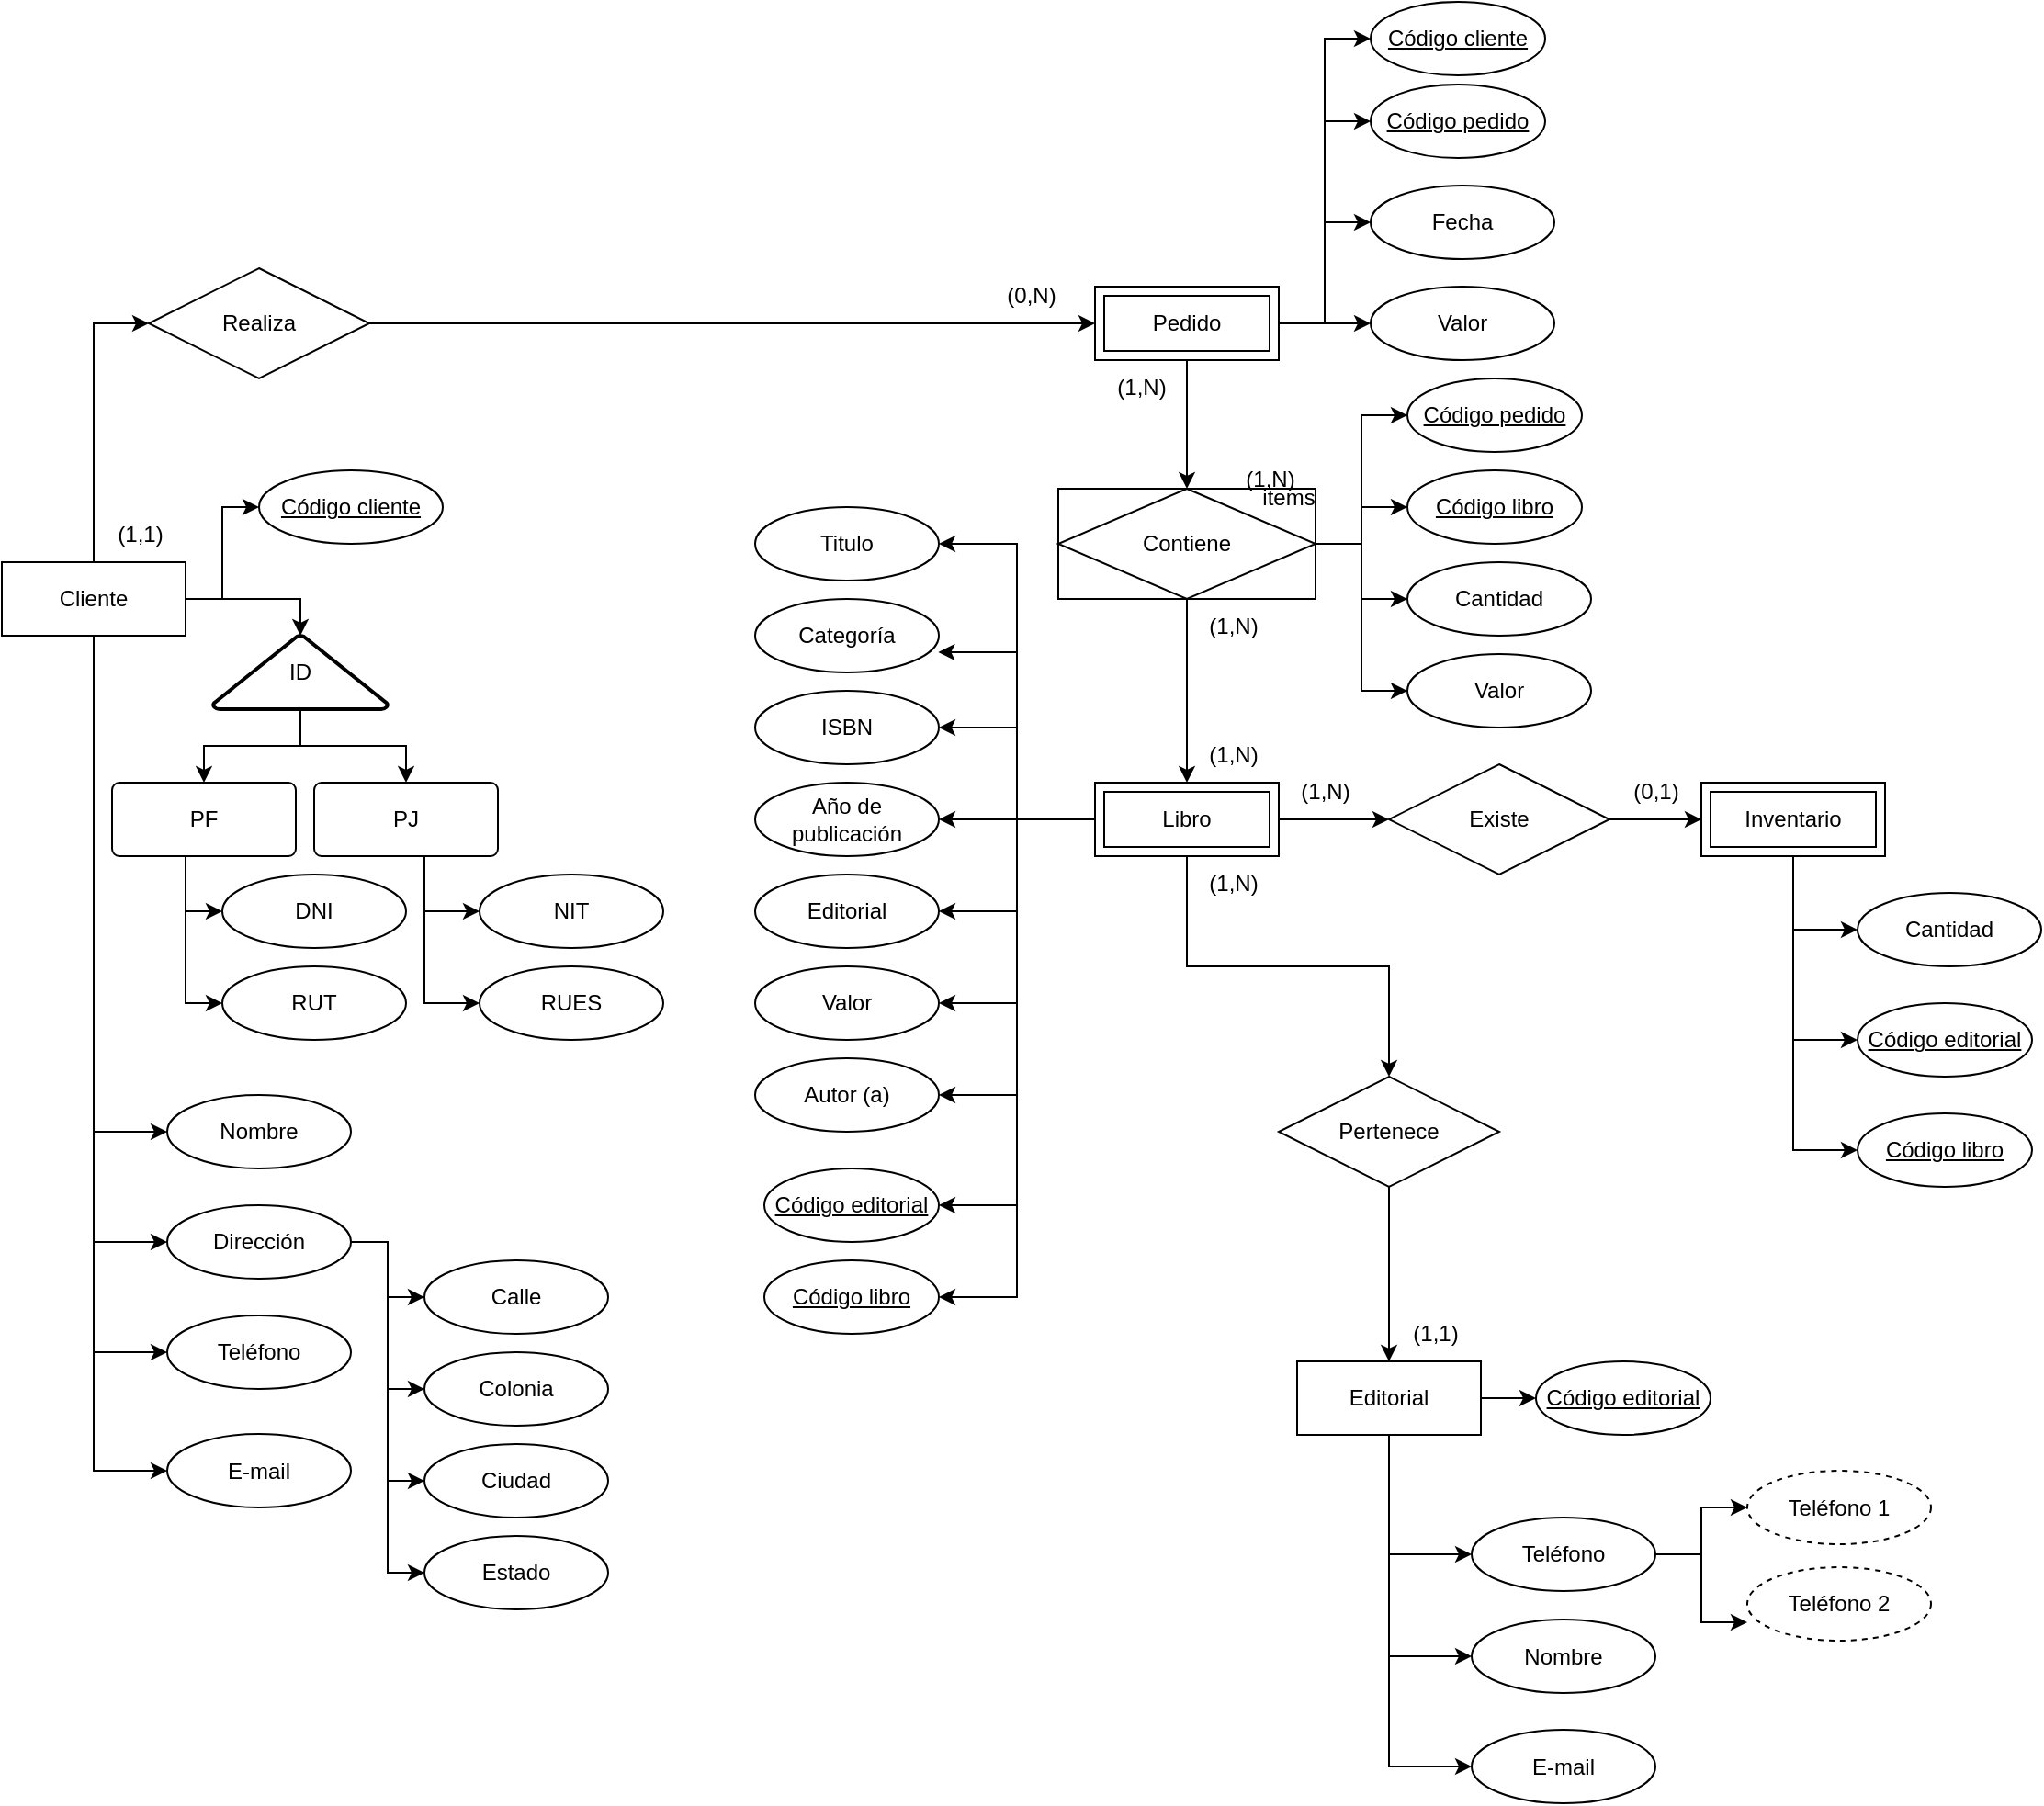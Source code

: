 <mxfile version="27.0.2">
  <diagram name="Página-1" id="7JovJHk9fMrbc4J3PGce">
    <mxGraphModel dx="778" dy="1065" grid="1" gridSize="10" guides="1" tooltips="1" connect="1" arrows="1" fold="1" page="1" pageScale="1" pageWidth="1169" pageHeight="1654" math="0" shadow="0">
      <root>
        <mxCell id="0" />
        <mxCell id="1" parent="0" />
        <mxCell id="-OL1F0kNLfMSId8QyNOU-9" style="edgeStyle=orthogonalEdgeStyle;rounded=0;orthogonalLoop=1;jettySize=auto;html=1;exitX=0.5;exitY=0;exitDx=0;exitDy=0;entryX=0;entryY=0.5;entryDx=0;entryDy=0;" parent="1" source="-OL1F0kNLfMSId8QyNOU-1" target="-OL1F0kNLfMSId8QyNOU-8" edge="1">
          <mxGeometry relative="1" as="geometry" />
        </mxCell>
        <mxCell id="-OL1F0kNLfMSId8QyNOU-41" style="edgeStyle=orthogonalEdgeStyle;rounded=0;orthogonalLoop=1;jettySize=auto;html=1;exitX=0.5;exitY=1;exitDx=0;exitDy=0;entryX=0;entryY=0.5;entryDx=0;entryDy=0;" parent="1" source="-OL1F0kNLfMSId8QyNOU-1" target="-OL1F0kNLfMSId8QyNOU-39" edge="1">
          <mxGeometry relative="1" as="geometry" />
        </mxCell>
        <mxCell id="-OL1F0kNLfMSId8QyNOU-44" style="edgeStyle=orthogonalEdgeStyle;rounded=0;orthogonalLoop=1;jettySize=auto;html=1;exitX=0.5;exitY=1;exitDx=0;exitDy=0;entryX=0;entryY=0.5;entryDx=0;entryDy=0;" parent="1" source="-OL1F0kNLfMSId8QyNOU-1" target="-OL1F0kNLfMSId8QyNOU-40" edge="1">
          <mxGeometry relative="1" as="geometry" />
        </mxCell>
        <mxCell id="-OL1F0kNLfMSId8QyNOU-47" style="edgeStyle=orthogonalEdgeStyle;rounded=0;orthogonalLoop=1;jettySize=auto;html=1;exitX=0.5;exitY=1;exitDx=0;exitDy=0;entryX=0;entryY=0.5;entryDx=0;entryDy=0;" parent="1" source="-OL1F0kNLfMSId8QyNOU-1" target="-OL1F0kNLfMSId8QyNOU-45" edge="1">
          <mxGeometry relative="1" as="geometry" />
        </mxCell>
        <mxCell id="-OL1F0kNLfMSId8QyNOU-110" style="edgeStyle=orthogonalEdgeStyle;rounded=0;orthogonalLoop=1;jettySize=auto;html=1;exitX=1;exitY=0.5;exitDx=0;exitDy=0;entryX=0;entryY=0.5;entryDx=0;entryDy=0;" parent="1" source="-OL1F0kNLfMSId8QyNOU-1" target="-OL1F0kNLfMSId8QyNOU-109" edge="1">
          <mxGeometry relative="1" as="geometry" />
        </mxCell>
        <mxCell id="-OL1F0kNLfMSId8QyNOU-1" value="Cliente" style="whiteSpace=wrap;html=1;align=center;" parent="1" vertex="1">
          <mxGeometry x="20" y="330" width="100" height="40" as="geometry" />
        </mxCell>
        <mxCell id="-OL1F0kNLfMSId8QyNOU-22" style="edgeStyle=orthogonalEdgeStyle;rounded=0;orthogonalLoop=1;jettySize=auto;html=1;exitX=0.5;exitY=1;exitDx=0;exitDy=0;entryX=0.5;entryY=0;entryDx=0;entryDy=0;" parent="1" source="-OL1F0kNLfMSId8QyNOU-2" target="-OL1F0kNLfMSId8QyNOU-35" edge="1">
          <mxGeometry relative="1" as="geometry">
            <mxPoint x="635" y="280" as="targetPoint" />
          </mxGeometry>
        </mxCell>
        <mxCell id="-OL1F0kNLfMSId8QyNOU-78" style="edgeStyle=orthogonalEdgeStyle;rounded=0;orthogonalLoop=1;jettySize=auto;html=1;exitX=1;exitY=0.5;exitDx=0;exitDy=0;entryX=0;entryY=0.5;entryDx=0;entryDy=0;" parent="1" source="-OL1F0kNLfMSId8QyNOU-2" target="-OL1F0kNLfMSId8QyNOU-76" edge="1">
          <mxGeometry relative="1" as="geometry">
            <mxPoint x="725" y="240" as="sourcePoint" />
          </mxGeometry>
        </mxCell>
        <mxCell id="-OL1F0kNLfMSId8QyNOU-116" style="edgeStyle=orthogonalEdgeStyle;rounded=0;orthogonalLoop=1;jettySize=auto;html=1;exitX=1;exitY=0.5;exitDx=0;exitDy=0;entryX=0;entryY=0.5;entryDx=0;entryDy=0;" parent="1" source="-OL1F0kNLfMSId8QyNOU-2" target="-OL1F0kNLfMSId8QyNOU-113" edge="1">
          <mxGeometry relative="1" as="geometry" />
        </mxCell>
        <mxCell id="-OL1F0kNLfMSId8QyNOU-122" style="edgeStyle=orthogonalEdgeStyle;rounded=0;orthogonalLoop=1;jettySize=auto;html=1;exitX=1;exitY=0.5;exitDx=0;exitDy=0;entryX=0;entryY=0.5;entryDx=0;entryDy=0;" parent="1" source="-OL1F0kNLfMSId8QyNOU-2" target="-OL1F0kNLfMSId8QyNOU-75" edge="1">
          <mxGeometry relative="1" as="geometry" />
        </mxCell>
        <mxCell id="-OL1F0kNLfMSId8QyNOU-123" style="edgeStyle=orthogonalEdgeStyle;rounded=0;orthogonalLoop=1;jettySize=auto;html=1;exitX=1;exitY=0.5;exitDx=0;exitDy=0;entryX=0;entryY=0.5;entryDx=0;entryDy=0;" parent="1" source="-OL1F0kNLfMSId8QyNOU-2" target="LdGAOAUsnhiGMw5FZQp6-5" edge="1">
          <mxGeometry relative="1" as="geometry">
            <mxPoint x="760" y="80" as="targetPoint" />
          </mxGeometry>
        </mxCell>
        <mxCell id="-OL1F0kNLfMSId8QyNOU-2" value="Pedido" style="shape=ext;margin=3;double=1;whiteSpace=wrap;html=1;align=center;" parent="1" vertex="1">
          <mxGeometry x="615" y="180" width="100" height="40" as="geometry" />
        </mxCell>
        <mxCell id="-OL1F0kNLfMSId8QyNOU-102" style="edgeStyle=orthogonalEdgeStyle;rounded=0;orthogonalLoop=1;jettySize=auto;html=1;exitX=0.5;exitY=1;exitDx=0;exitDy=0;entryX=0;entryY=0.5;entryDx=0;entryDy=0;" parent="1" source="-OL1F0kNLfMSId8QyNOU-3" target="-OL1F0kNLfMSId8QyNOU-97" edge="1">
          <mxGeometry relative="1" as="geometry" />
        </mxCell>
        <mxCell id="-OL1F0kNLfMSId8QyNOU-103" style="edgeStyle=orthogonalEdgeStyle;rounded=0;orthogonalLoop=1;jettySize=auto;html=1;exitX=0.5;exitY=1;exitDx=0;exitDy=0;entryX=0;entryY=0.5;entryDx=0;entryDy=0;" parent="1" source="-OL1F0kNLfMSId8QyNOU-3" target="-OL1F0kNLfMSId8QyNOU-98" edge="1">
          <mxGeometry relative="1" as="geometry" />
        </mxCell>
        <mxCell id="-OL1F0kNLfMSId8QyNOU-104" style="edgeStyle=orthogonalEdgeStyle;rounded=0;orthogonalLoop=1;jettySize=auto;html=1;exitX=0.5;exitY=1;exitDx=0;exitDy=0;entryX=0;entryY=0.5;entryDx=0;entryDy=0;" parent="1" source="-OL1F0kNLfMSId8QyNOU-3" target="-OL1F0kNLfMSId8QyNOU-99" edge="1">
          <mxGeometry relative="1" as="geometry">
            <mxPoint x="775.667" y="990" as="targetPoint" />
          </mxGeometry>
        </mxCell>
        <mxCell id="-OL1F0kNLfMSId8QyNOU-3" value="Editorial" style="whiteSpace=wrap;html=1;align=center;" parent="1" vertex="1">
          <mxGeometry x="725" y="765" width="100" height="40" as="geometry" />
        </mxCell>
        <mxCell id="-OL1F0kNLfMSId8QyNOU-23" style="edgeStyle=orthogonalEdgeStyle;rounded=0;orthogonalLoop=1;jettySize=auto;html=1;exitX=0.5;exitY=1;exitDx=0;exitDy=0;entryX=0.5;entryY=0;entryDx=0;entryDy=0;" parent="1" source="-OL1F0kNLfMSId8QyNOU-4" target="-OL1F0kNLfMSId8QyNOU-27" edge="1">
          <mxGeometry relative="1" as="geometry">
            <mxPoint x="665" y="570" as="targetPoint" />
          </mxGeometry>
        </mxCell>
        <mxCell id="-OL1F0kNLfMSId8QyNOU-30" style="edgeStyle=orthogonalEdgeStyle;rounded=0;orthogonalLoop=1;jettySize=auto;html=1;exitX=1;exitY=0.5;exitDx=0;exitDy=0;entryX=0;entryY=0.5;entryDx=0;entryDy=0;" parent="1" source="-OL1F0kNLfMSId8QyNOU-4" target="-OL1F0kNLfMSId8QyNOU-29" edge="1">
          <mxGeometry relative="1" as="geometry" />
        </mxCell>
        <mxCell id="-OL1F0kNLfMSId8QyNOU-90" style="edgeStyle=orthogonalEdgeStyle;rounded=0;orthogonalLoop=1;jettySize=auto;html=1;exitX=0;exitY=0.5;exitDx=0;exitDy=0;entryX=1;entryY=0.5;entryDx=0;entryDy=0;" parent="1" source="-OL1F0kNLfMSId8QyNOU-4" target="-OL1F0kNLfMSId8QyNOU-86" edge="1">
          <mxGeometry relative="1" as="geometry" />
        </mxCell>
        <mxCell id="-OL1F0kNLfMSId8QyNOU-92" style="edgeStyle=orthogonalEdgeStyle;rounded=0;orthogonalLoop=1;jettySize=auto;html=1;exitX=0;exitY=0.5;exitDx=0;exitDy=0;entryX=1;entryY=0.5;entryDx=0;entryDy=0;" parent="1" source="-OL1F0kNLfMSId8QyNOU-4" target="-OL1F0kNLfMSId8QyNOU-82" edge="1">
          <mxGeometry relative="1" as="geometry" />
        </mxCell>
        <mxCell id="-OL1F0kNLfMSId8QyNOU-93" style="edgeStyle=orthogonalEdgeStyle;rounded=0;orthogonalLoop=1;jettySize=auto;html=1;exitX=0;exitY=0.5;exitDx=0;exitDy=0;entryX=1;entryY=0.5;entryDx=0;entryDy=0;" parent="1" source="-OL1F0kNLfMSId8QyNOU-4" target="-OL1F0kNLfMSId8QyNOU-85" edge="1">
          <mxGeometry relative="1" as="geometry" />
        </mxCell>
        <mxCell id="-OL1F0kNLfMSId8QyNOU-94" style="edgeStyle=orthogonalEdgeStyle;rounded=0;orthogonalLoop=1;jettySize=auto;html=1;exitX=0;exitY=0.5;exitDx=0;exitDy=0;entryX=1;entryY=0.5;entryDx=0;entryDy=0;" parent="1" source="-OL1F0kNLfMSId8QyNOU-4" target="-OL1F0kNLfMSId8QyNOU-87" edge="1">
          <mxGeometry relative="1" as="geometry" />
        </mxCell>
        <mxCell id="-OL1F0kNLfMSId8QyNOU-95" style="edgeStyle=orthogonalEdgeStyle;rounded=0;orthogonalLoop=1;jettySize=auto;html=1;exitX=0;exitY=0.5;exitDx=0;exitDy=0;entryX=1;entryY=0.5;entryDx=0;entryDy=0;" parent="1" source="-OL1F0kNLfMSId8QyNOU-4" target="-OL1F0kNLfMSId8QyNOU-88" edge="1">
          <mxGeometry relative="1" as="geometry" />
        </mxCell>
        <mxCell id="-OL1F0kNLfMSId8QyNOU-96" style="edgeStyle=orthogonalEdgeStyle;rounded=0;orthogonalLoop=1;jettySize=auto;html=1;exitX=0;exitY=0.5;exitDx=0;exitDy=0;entryX=1;entryY=0.5;entryDx=0;entryDy=0;" parent="1" source="-OL1F0kNLfMSId8QyNOU-4" target="-OL1F0kNLfMSId8QyNOU-89" edge="1">
          <mxGeometry relative="1" as="geometry" />
        </mxCell>
        <mxCell id="-OL1F0kNLfMSId8QyNOU-115" style="edgeStyle=orthogonalEdgeStyle;rounded=0;orthogonalLoop=1;jettySize=auto;html=1;exitX=0;exitY=0.5;exitDx=0;exitDy=0;entryX=1;entryY=0.5;entryDx=0;entryDy=0;" parent="1" source="-OL1F0kNLfMSId8QyNOU-4" target="-OL1F0kNLfMSId8QyNOU-114" edge="1">
          <mxGeometry relative="1" as="geometry" />
        </mxCell>
        <mxCell id="LdGAOAUsnhiGMw5FZQp6-9" style="edgeStyle=orthogonalEdgeStyle;rounded=0;orthogonalLoop=1;jettySize=auto;html=1;exitX=0;exitY=0.5;exitDx=0;exitDy=0;entryX=1;entryY=0.5;entryDx=0;entryDy=0;" edge="1" parent="1" source="-OL1F0kNLfMSId8QyNOU-4" target="LdGAOAUsnhiGMw5FZQp6-8">
          <mxGeometry relative="1" as="geometry" />
        </mxCell>
        <mxCell id="-OL1F0kNLfMSId8QyNOU-4" value="Libro" style="shape=ext;margin=3;double=1;whiteSpace=wrap;html=1;align=center;" parent="1" vertex="1">
          <mxGeometry x="615" y="450" width="100" height="40" as="geometry" />
        </mxCell>
        <mxCell id="-OL1F0kNLfMSId8QyNOU-119" style="edgeStyle=orthogonalEdgeStyle;rounded=0;orthogonalLoop=1;jettySize=auto;html=1;exitX=0.5;exitY=1;exitDx=0;exitDy=0;entryX=0;entryY=0.5;entryDx=0;entryDy=0;" parent="1" source="-OL1F0kNLfMSId8QyNOU-5" target="-OL1F0kNLfMSId8QyNOU-79" edge="1">
          <mxGeometry relative="1" as="geometry" />
        </mxCell>
        <mxCell id="-OL1F0kNLfMSId8QyNOU-120" style="edgeStyle=orthogonalEdgeStyle;rounded=0;orthogonalLoop=1;jettySize=auto;html=1;exitX=0.5;exitY=1;exitDx=0;exitDy=0;entryX=0;entryY=0.5;entryDx=0;entryDy=0;" parent="1" source="-OL1F0kNLfMSId8QyNOU-5" target="-OL1F0kNLfMSId8QyNOU-117" edge="1">
          <mxGeometry relative="1" as="geometry" />
        </mxCell>
        <mxCell id="LdGAOAUsnhiGMw5FZQp6-11" style="edgeStyle=orthogonalEdgeStyle;rounded=0;orthogonalLoop=1;jettySize=auto;html=1;exitX=0.5;exitY=1;exitDx=0;exitDy=0;entryX=0;entryY=0.5;entryDx=0;entryDy=0;" edge="1" parent="1" source="-OL1F0kNLfMSId8QyNOU-5" target="LdGAOAUsnhiGMw5FZQp6-10">
          <mxGeometry relative="1" as="geometry" />
        </mxCell>
        <mxCell id="-OL1F0kNLfMSId8QyNOU-5" value="Inventario" style="shape=ext;margin=3;double=1;whiteSpace=wrap;html=1;align=center;" parent="1" vertex="1">
          <mxGeometry x="945" y="450" width="100" height="40" as="geometry" />
        </mxCell>
        <mxCell id="-OL1F0kNLfMSId8QyNOU-10" style="edgeStyle=orthogonalEdgeStyle;rounded=0;orthogonalLoop=1;jettySize=auto;html=1;exitX=1;exitY=0.5;exitDx=0;exitDy=0;entryX=0;entryY=0.5;entryDx=0;entryDy=0;" parent="1" source="-OL1F0kNLfMSId8QyNOU-8" target="-OL1F0kNLfMSId8QyNOU-2" edge="1">
          <mxGeometry relative="1" as="geometry" />
        </mxCell>
        <mxCell id="-OL1F0kNLfMSId8QyNOU-8" value="Realiza" style="shape=rhombus;perimeter=rhombusPerimeter;whiteSpace=wrap;html=1;align=center;" parent="1" vertex="1">
          <mxGeometry x="100" y="170" width="120" height="60" as="geometry" />
        </mxCell>
        <mxCell id="-OL1F0kNLfMSId8QyNOU-11" value="(1,1)" style="text;html=1;align=center;verticalAlign=middle;resizable=0;points=[];autosize=1;strokeColor=none;fillColor=none;" parent="1" vertex="1">
          <mxGeometry x="70" y="300" width="50" height="30" as="geometry" />
        </mxCell>
        <mxCell id="-OL1F0kNLfMSId8QyNOU-12" value="(0,N)" style="text;html=1;align=center;verticalAlign=middle;resizable=0;points=[];autosize=1;strokeColor=none;fillColor=none;" parent="1" vertex="1">
          <mxGeometry x="555" y="170" width="50" height="30" as="geometry" />
        </mxCell>
        <mxCell id="-OL1F0kNLfMSId8QyNOU-15" style="edgeStyle=orthogonalEdgeStyle;rounded=0;orthogonalLoop=1;jettySize=auto;html=1;exitX=0.5;exitY=1;exitDx=0;exitDy=0;entryX=0.5;entryY=0;entryDx=0;entryDy=0;" parent="1" source="-OL1F0kNLfMSId8QyNOU-35" target="-OL1F0kNLfMSId8QyNOU-4" edge="1">
          <mxGeometry relative="1" as="geometry">
            <mxPoint x="665" y="365" as="sourcePoint" />
          </mxGeometry>
        </mxCell>
        <mxCell id="-OL1F0kNLfMSId8QyNOU-17" value="(1,N)" style="text;html=1;align=center;verticalAlign=middle;resizable=0;points=[];autosize=1;strokeColor=none;fillColor=none;" parent="1" vertex="1">
          <mxGeometry x="615" y="220" width="50" height="30" as="geometry" />
        </mxCell>
        <mxCell id="-OL1F0kNLfMSId8QyNOU-18" value="(1,N)" style="text;html=1;align=center;verticalAlign=middle;resizable=0;points=[];autosize=1;strokeColor=none;fillColor=none;" parent="1" vertex="1">
          <mxGeometry x="665" y="420" width="50" height="30" as="geometry" />
        </mxCell>
        <mxCell id="-OL1F0kNLfMSId8QyNOU-24" style="edgeStyle=orthogonalEdgeStyle;rounded=0;orthogonalLoop=1;jettySize=auto;html=1;exitX=0.5;exitY=1;exitDx=0;exitDy=0;entryX=0.5;entryY=0;entryDx=0;entryDy=0;" parent="1" source="-OL1F0kNLfMSId8QyNOU-27" target="-OL1F0kNLfMSId8QyNOU-3" edge="1">
          <mxGeometry relative="1" as="geometry">
            <mxPoint x="775" y="675" as="sourcePoint" />
          </mxGeometry>
        </mxCell>
        <mxCell id="-OL1F0kNLfMSId8QyNOU-25" value="(1,N)" style="text;html=1;align=center;verticalAlign=middle;resizable=0;points=[];autosize=1;strokeColor=none;fillColor=none;" parent="1" vertex="1">
          <mxGeometry x="665" y="490" width="50" height="30" as="geometry" />
        </mxCell>
        <mxCell id="-OL1F0kNLfMSId8QyNOU-26" value="(1,1)" style="text;html=1;align=center;verticalAlign=middle;resizable=0;points=[];autosize=1;strokeColor=none;fillColor=none;" parent="1" vertex="1">
          <mxGeometry x="775" y="735" width="50" height="30" as="geometry" />
        </mxCell>
        <mxCell id="-OL1F0kNLfMSId8QyNOU-27" value="Pertenece" style="shape=rhombus;perimeter=rhombusPerimeter;whiteSpace=wrap;html=1;align=center;" parent="1" vertex="1">
          <mxGeometry x="715" y="610" width="120" height="60" as="geometry" />
        </mxCell>
        <mxCell id="-OL1F0kNLfMSId8QyNOU-31" style="edgeStyle=orthogonalEdgeStyle;rounded=0;orthogonalLoop=1;jettySize=auto;html=1;exitX=1;exitY=0.5;exitDx=0;exitDy=0;entryX=0;entryY=0.5;entryDx=0;entryDy=0;" parent="1" source="-OL1F0kNLfMSId8QyNOU-29" target="-OL1F0kNLfMSId8QyNOU-5" edge="1">
          <mxGeometry relative="1" as="geometry" />
        </mxCell>
        <mxCell id="-OL1F0kNLfMSId8QyNOU-29" value="Existe" style="shape=rhombus;perimeter=rhombusPerimeter;whiteSpace=wrap;html=1;align=center;" parent="1" vertex="1">
          <mxGeometry x="775" y="440" width="120" height="60" as="geometry" />
        </mxCell>
        <mxCell id="-OL1F0kNLfMSId8QyNOU-32" value="(1,N)" style="text;html=1;align=center;verticalAlign=middle;resizable=0;points=[];autosize=1;strokeColor=none;fillColor=none;" parent="1" vertex="1">
          <mxGeometry x="715" y="440" width="50" height="30" as="geometry" />
        </mxCell>
        <mxCell id="-OL1F0kNLfMSId8QyNOU-33" value="(0,1)" style="text;html=1;align=center;verticalAlign=middle;resizable=0;points=[];autosize=1;strokeColor=none;fillColor=none;" parent="1" vertex="1">
          <mxGeometry x="895" y="440" width="50" height="30" as="geometry" />
        </mxCell>
        <mxCell id="LdGAOAUsnhiGMw5FZQp6-3" style="edgeStyle=orthogonalEdgeStyle;rounded=0;orthogonalLoop=1;jettySize=auto;html=1;exitX=1;exitY=0.5;exitDx=0;exitDy=0;entryX=0;entryY=0.5;entryDx=0;entryDy=0;" edge="1" parent="1" source="-OL1F0kNLfMSId8QyNOU-35" target="LdGAOAUsnhiGMw5FZQp6-1">
          <mxGeometry relative="1" as="geometry" />
        </mxCell>
        <mxCell id="LdGAOAUsnhiGMw5FZQp6-4" style="edgeStyle=orthogonalEdgeStyle;rounded=0;orthogonalLoop=1;jettySize=auto;html=1;exitX=1;exitY=0.5;exitDx=0;exitDy=0;entryX=0;entryY=0.5;entryDx=0;entryDy=0;" edge="1" parent="1" source="-OL1F0kNLfMSId8QyNOU-35" target="LdGAOAUsnhiGMw5FZQp6-2">
          <mxGeometry relative="1" as="geometry" />
        </mxCell>
        <mxCell id="LdGAOAUsnhiGMw5FZQp6-7" style="edgeStyle=orthogonalEdgeStyle;rounded=0;orthogonalLoop=1;jettySize=auto;html=1;exitX=1;exitY=0.5;exitDx=0;exitDy=0;entryX=0;entryY=0.5;entryDx=0;entryDy=0;" edge="1" parent="1" source="-OL1F0kNLfMSId8QyNOU-35" target="LdGAOAUsnhiGMw5FZQp6-6">
          <mxGeometry relative="1" as="geometry" />
        </mxCell>
        <mxCell id="LdGAOAUsnhiGMw5FZQp6-13" style="edgeStyle=orthogonalEdgeStyle;rounded=0;orthogonalLoop=1;jettySize=auto;html=1;exitX=1;exitY=0.5;exitDx=0;exitDy=0;entryX=0;entryY=0.5;entryDx=0;entryDy=0;" edge="1" parent="1" source="-OL1F0kNLfMSId8QyNOU-35" target="LdGAOAUsnhiGMw5FZQp6-12">
          <mxGeometry relative="1" as="geometry" />
        </mxCell>
        <mxCell id="-OL1F0kNLfMSId8QyNOU-35" value="Contiene" style="shape=associativeEntity;whiteSpace=wrap;html=1;align=center;" parent="1" vertex="1">
          <mxGeometry x="595" y="290" width="140" height="60" as="geometry" />
        </mxCell>
        <mxCell id="-OL1F0kNLfMSId8QyNOU-36" value="items" style="text;html=1;align=center;verticalAlign=middle;resizable=0;points=[];autosize=1;strokeColor=none;fillColor=none;" parent="1" vertex="1">
          <mxGeometry x="695" y="280" width="50" height="30" as="geometry" />
        </mxCell>
        <mxCell id="-OL1F0kNLfMSId8QyNOU-37" value="(1,N)" style="text;html=1;align=center;verticalAlign=middle;resizable=0;points=[];autosize=1;strokeColor=none;fillColor=none;" parent="1" vertex="1">
          <mxGeometry x="685" y="270" width="50" height="30" as="geometry" />
        </mxCell>
        <mxCell id="-OL1F0kNLfMSId8QyNOU-38" value="(1,N)" style="text;html=1;align=center;verticalAlign=middle;resizable=0;points=[];autosize=1;strokeColor=none;fillColor=none;" parent="1" vertex="1">
          <mxGeometry x="665" y="350" width="50" height="30" as="geometry" />
        </mxCell>
        <mxCell id="-OL1F0kNLfMSId8QyNOU-39" value="Nombre" style="ellipse;whiteSpace=wrap;html=1;align=center;" parent="1" vertex="1">
          <mxGeometry x="110" y="620" width="100" height="40" as="geometry" />
        </mxCell>
        <mxCell id="-OL1F0kNLfMSId8QyNOU-53" style="edgeStyle=orthogonalEdgeStyle;rounded=0;orthogonalLoop=1;jettySize=auto;html=1;exitX=1;exitY=0.5;exitDx=0;exitDy=0;entryX=0;entryY=0.5;entryDx=0;entryDy=0;" parent="1" target="-OL1F0kNLfMSId8QyNOU-49" edge="1">
          <mxGeometry relative="1" as="geometry">
            <mxPoint x="230" y="700" as="sourcePoint" />
            <Array as="points">
              <mxPoint x="230" y="730" />
            </Array>
          </mxGeometry>
        </mxCell>
        <mxCell id="-OL1F0kNLfMSId8QyNOU-54" style="edgeStyle=orthogonalEdgeStyle;rounded=0;orthogonalLoop=1;jettySize=auto;html=1;exitX=1;exitY=0.5;exitDx=0;exitDy=0;entryX=0;entryY=0.5;entryDx=0;entryDy=0;" parent="1" target="-OL1F0kNLfMSId8QyNOU-50" edge="1">
          <mxGeometry relative="1" as="geometry">
            <mxPoint x="230" y="700" as="sourcePoint" />
            <Array as="points">
              <mxPoint x="230" y="780" />
            </Array>
          </mxGeometry>
        </mxCell>
        <mxCell id="-OL1F0kNLfMSId8QyNOU-55" style="edgeStyle=orthogonalEdgeStyle;rounded=0;orthogonalLoop=1;jettySize=auto;html=1;exitX=1;exitY=0.5;exitDx=0;exitDy=0;entryX=0;entryY=0.5;entryDx=0;entryDy=0;" parent="1" source="-OL1F0kNLfMSId8QyNOU-40" target="-OL1F0kNLfMSId8QyNOU-51" edge="1">
          <mxGeometry relative="1" as="geometry" />
        </mxCell>
        <mxCell id="-OL1F0kNLfMSId8QyNOU-57" style="edgeStyle=orthogonalEdgeStyle;rounded=0;orthogonalLoop=1;jettySize=auto;html=1;exitX=1;exitY=0.5;exitDx=0;exitDy=0;entryX=0;entryY=0.5;entryDx=0;entryDy=0;" parent="1" source="-OL1F0kNLfMSId8QyNOU-40" target="-OL1F0kNLfMSId8QyNOU-52" edge="1">
          <mxGeometry relative="1" as="geometry" />
        </mxCell>
        <mxCell id="-OL1F0kNLfMSId8QyNOU-40" value="Dirección" style="ellipse;whiteSpace=wrap;html=1;align=center;" parent="1" vertex="1">
          <mxGeometry x="110" y="680" width="100" height="40" as="geometry" />
        </mxCell>
        <mxCell id="-OL1F0kNLfMSId8QyNOU-45" value="Teléfono&lt;span style=&quot;color: rgba(0, 0, 0, 0); font-family: monospace; font-size: 0px; text-align: start; text-wrap-mode: nowrap;&quot;&gt;%3CmxGraphModel%3E%3Croot%3E%3CmxCell%20id%3D%220%22%2F%3E%3CmxCell%20id%3D%221%22%20parent%3D%220%22%2F%3E%3CmxCell%20id%3D%222%22%20value%3D%22Direcci%C3%B3n%22%20style%3D%22ellipse%3BwhiteSpace%3Dwrap%3Bhtml%3D1%3Balign%3Dcenter%3B%22%20vertex%3D%221%22%20parent%3D%221%22%3E%3CmxGeometry%20x%3D%22130%22%20y%3D%22460%22%20width%3D%22100%22%20height%3D%2240%22%20as%3D%22geometry%22%2F%3E%3C%2FmxCell%3E%3C%2Froot%3E%3C%2FmxGraphModel%3E&lt;/span&gt;" style="ellipse;whiteSpace=wrap;html=1;align=center;" parent="1" vertex="1">
          <mxGeometry x="110" y="740" width="100" height="40" as="geometry" />
        </mxCell>
        <mxCell id="-OL1F0kNLfMSId8QyNOU-46" value="E-mail" style="ellipse;whiteSpace=wrap;html=1;align=center;" parent="1" vertex="1">
          <mxGeometry x="110" y="804.5" width="100" height="40" as="geometry" />
        </mxCell>
        <mxCell id="-OL1F0kNLfMSId8QyNOU-48" style="edgeStyle=orthogonalEdgeStyle;rounded=0;orthogonalLoop=1;jettySize=auto;html=1;exitX=0.5;exitY=1;exitDx=0;exitDy=0;entryX=0;entryY=0.5;entryDx=0;entryDy=0;" parent="1" source="-OL1F0kNLfMSId8QyNOU-1" target="-OL1F0kNLfMSId8QyNOU-46" edge="1">
          <mxGeometry relative="1" as="geometry" />
        </mxCell>
        <mxCell id="-OL1F0kNLfMSId8QyNOU-49" value="Calle" style="ellipse;whiteSpace=wrap;html=1;align=center;" parent="1" vertex="1">
          <mxGeometry x="250" y="710" width="100" height="40" as="geometry" />
        </mxCell>
        <mxCell id="-OL1F0kNLfMSId8QyNOU-50" value="Colonia" style="ellipse;whiteSpace=wrap;html=1;align=center;" parent="1" vertex="1">
          <mxGeometry x="250" y="760" width="100" height="40" as="geometry" />
        </mxCell>
        <mxCell id="-OL1F0kNLfMSId8QyNOU-51" value="Ciudad" style="ellipse;whiteSpace=wrap;html=1;align=center;" parent="1" vertex="1">
          <mxGeometry x="250" y="810" width="100" height="40" as="geometry" />
        </mxCell>
        <mxCell id="-OL1F0kNLfMSId8QyNOU-52" value="Estado" style="ellipse;whiteSpace=wrap;html=1;align=center;" parent="1" vertex="1">
          <mxGeometry x="250" y="860" width="100" height="40" as="geometry" />
        </mxCell>
        <mxCell id="-OL1F0kNLfMSId8QyNOU-62" style="edgeStyle=orthogonalEdgeStyle;rounded=0;orthogonalLoop=1;jettySize=auto;html=1;exitX=0.5;exitY=1;exitDx=0;exitDy=0;exitPerimeter=0;entryX=0.5;entryY=0;entryDx=0;entryDy=0;" parent="1" source="-OL1F0kNLfMSId8QyNOU-58" target="-OL1F0kNLfMSId8QyNOU-61" edge="1">
          <mxGeometry relative="1" as="geometry" />
        </mxCell>
        <mxCell id="-OL1F0kNLfMSId8QyNOU-63" style="edgeStyle=orthogonalEdgeStyle;rounded=0;orthogonalLoop=1;jettySize=auto;html=1;exitX=0.5;exitY=1;exitDx=0;exitDy=0;exitPerimeter=0;entryX=0.5;entryY=0;entryDx=0;entryDy=0;" parent="1" source="-OL1F0kNLfMSId8QyNOU-58" target="-OL1F0kNLfMSId8QyNOU-60" edge="1">
          <mxGeometry relative="1" as="geometry" />
        </mxCell>
        <mxCell id="-OL1F0kNLfMSId8QyNOU-58" value="ID" style="strokeWidth=2;html=1;shape=mxgraph.flowchart.extract_or_measurement;whiteSpace=wrap;" parent="1" vertex="1">
          <mxGeometry x="135" y="370" width="95" height="40" as="geometry" />
        </mxCell>
        <mxCell id="-OL1F0kNLfMSId8QyNOU-59" style="edgeStyle=orthogonalEdgeStyle;rounded=0;orthogonalLoop=1;jettySize=auto;html=1;exitX=1;exitY=0.5;exitDx=0;exitDy=0;entryX=0.5;entryY=0;entryDx=0;entryDy=0;entryPerimeter=0;" parent="1" source="-OL1F0kNLfMSId8QyNOU-1" target="-OL1F0kNLfMSId8QyNOU-58" edge="1">
          <mxGeometry relative="1" as="geometry" />
        </mxCell>
        <mxCell id="-OL1F0kNLfMSId8QyNOU-71" style="edgeStyle=orthogonalEdgeStyle;rounded=0;orthogonalLoop=1;jettySize=auto;html=1;exitX=0.5;exitY=1;exitDx=0;exitDy=0;entryX=0;entryY=0.5;entryDx=0;entryDy=0;" parent="1" source="-OL1F0kNLfMSId8QyNOU-60" target="-OL1F0kNLfMSId8QyNOU-68" edge="1">
          <mxGeometry relative="1" as="geometry">
            <Array as="points">
              <mxPoint x="250" y="490" />
              <mxPoint x="250" y="520" />
            </Array>
          </mxGeometry>
        </mxCell>
        <mxCell id="-OL1F0kNLfMSId8QyNOU-72" style="edgeStyle=orthogonalEdgeStyle;rounded=0;orthogonalLoop=1;jettySize=auto;html=1;exitX=0.5;exitY=1;exitDx=0;exitDy=0;entryX=0;entryY=0.5;entryDx=0;entryDy=0;" parent="1" source="-OL1F0kNLfMSId8QyNOU-60" target="-OL1F0kNLfMSId8QyNOU-67" edge="1">
          <mxGeometry relative="1" as="geometry">
            <Array as="points">
              <mxPoint x="250" y="490" />
              <mxPoint x="250" y="570" />
            </Array>
          </mxGeometry>
        </mxCell>
        <mxCell id="-OL1F0kNLfMSId8QyNOU-60" value="PJ" style="rounded=1;arcSize=10;whiteSpace=wrap;html=1;align=center;" parent="1" vertex="1">
          <mxGeometry x="190" y="450" width="100" height="40" as="geometry" />
        </mxCell>
        <mxCell id="-OL1F0kNLfMSId8QyNOU-69" style="edgeStyle=orthogonalEdgeStyle;rounded=0;orthogonalLoop=1;jettySize=auto;html=1;exitX=0.5;exitY=1;exitDx=0;exitDy=0;entryX=0;entryY=0.5;entryDx=0;entryDy=0;" parent="1" source="-OL1F0kNLfMSId8QyNOU-61" target="-OL1F0kNLfMSId8QyNOU-66" edge="1">
          <mxGeometry relative="1" as="geometry">
            <Array as="points">
              <mxPoint x="120" y="490" />
              <mxPoint x="120" y="520" />
            </Array>
          </mxGeometry>
        </mxCell>
        <mxCell id="-OL1F0kNLfMSId8QyNOU-70" style="edgeStyle=orthogonalEdgeStyle;rounded=0;orthogonalLoop=1;jettySize=auto;html=1;exitX=0.5;exitY=1;exitDx=0;exitDy=0;entryX=0;entryY=0.5;entryDx=0;entryDy=0;" parent="1" source="-OL1F0kNLfMSId8QyNOU-61" target="-OL1F0kNLfMSId8QyNOU-65" edge="1">
          <mxGeometry relative="1" as="geometry">
            <Array as="points">
              <mxPoint x="120" y="490" />
              <mxPoint x="120" y="570" />
            </Array>
          </mxGeometry>
        </mxCell>
        <mxCell id="-OL1F0kNLfMSId8QyNOU-61" value="PF" style="rounded=1;arcSize=10;whiteSpace=wrap;html=1;align=center;" parent="1" vertex="1">
          <mxGeometry x="80" y="450" width="100" height="40" as="geometry" />
        </mxCell>
        <mxCell id="-OL1F0kNLfMSId8QyNOU-65" value="RUT" style="ellipse;whiteSpace=wrap;html=1;align=center;" parent="1" vertex="1">
          <mxGeometry x="140" y="550" width="100" height="40" as="geometry" />
        </mxCell>
        <mxCell id="-OL1F0kNLfMSId8QyNOU-66" value="DNI" style="ellipse;whiteSpace=wrap;html=1;align=center;" parent="1" vertex="1">
          <mxGeometry x="140" y="500" width="100" height="40" as="geometry" />
        </mxCell>
        <mxCell id="-OL1F0kNLfMSId8QyNOU-67" value="RUES" style="ellipse;whiteSpace=wrap;html=1;align=center;" parent="1" vertex="1">
          <mxGeometry x="280" y="550" width="100" height="40" as="geometry" />
        </mxCell>
        <mxCell id="-OL1F0kNLfMSId8QyNOU-68" value="NIT" style="ellipse;whiteSpace=wrap;html=1;align=center;" parent="1" vertex="1">
          <mxGeometry x="280" y="500" width="100" height="40" as="geometry" />
        </mxCell>
        <mxCell id="-OL1F0kNLfMSId8QyNOU-75" value="Fecha" style="ellipse;whiteSpace=wrap;html=1;align=center;" parent="1" vertex="1">
          <mxGeometry x="765" y="125" width="100" height="40" as="geometry" />
        </mxCell>
        <mxCell id="-OL1F0kNLfMSId8QyNOU-76" value="Valor" style="ellipse;whiteSpace=wrap;html=1;align=center;" parent="1" vertex="1">
          <mxGeometry x="765" y="180" width="100" height="40" as="geometry" />
        </mxCell>
        <mxCell id="-OL1F0kNLfMSId8QyNOU-79" value="Cantidad" style="ellipse;whiteSpace=wrap;html=1;align=center;" parent="1" vertex="1">
          <mxGeometry x="1030" y="510" width="100" height="40" as="geometry" />
        </mxCell>
        <mxCell id="-OL1F0kNLfMSId8QyNOU-82" value="ISBN" style="ellipse;whiteSpace=wrap;html=1;align=center;" parent="1" vertex="1">
          <mxGeometry x="430" y="400" width="100" height="40" as="geometry" />
        </mxCell>
        <mxCell id="-OL1F0kNLfMSId8QyNOU-84" value="Categoría" style="ellipse;whiteSpace=wrap;html=1;align=center;" parent="1" vertex="1">
          <mxGeometry x="430" y="350" width="100" height="40" as="geometry" />
        </mxCell>
        <mxCell id="-OL1F0kNLfMSId8QyNOU-85" value="Año de publicación" style="ellipse;whiteSpace=wrap;html=1;align=center;" parent="1" vertex="1">
          <mxGeometry x="430" y="450" width="100" height="40" as="geometry" />
        </mxCell>
        <mxCell id="-OL1F0kNLfMSId8QyNOU-86" value="Titulo" style="ellipse;whiteSpace=wrap;html=1;align=center;" parent="1" vertex="1">
          <mxGeometry x="430" y="300" width="100" height="40" as="geometry" />
        </mxCell>
        <mxCell id="-OL1F0kNLfMSId8QyNOU-87" value="Editorial" style="ellipse;whiteSpace=wrap;html=1;align=center;" parent="1" vertex="1">
          <mxGeometry x="430" y="500" width="100" height="40" as="geometry" />
        </mxCell>
        <mxCell id="-OL1F0kNLfMSId8QyNOU-88" value="Valor" style="ellipse;whiteSpace=wrap;html=1;align=center;" parent="1" vertex="1">
          <mxGeometry x="430" y="550" width="100" height="40" as="geometry" />
        </mxCell>
        <mxCell id="-OL1F0kNLfMSId8QyNOU-89" value="Autor (a)" style="ellipse;whiteSpace=wrap;html=1;align=center;" parent="1" vertex="1">
          <mxGeometry x="430" y="600" width="100" height="40" as="geometry" />
        </mxCell>
        <mxCell id="-OL1F0kNLfMSId8QyNOU-91" style="edgeStyle=orthogonalEdgeStyle;rounded=0;orthogonalLoop=1;jettySize=auto;html=1;exitX=0;exitY=0.5;exitDx=0;exitDy=0;entryX=0.997;entryY=0.725;entryDx=0;entryDy=0;entryPerimeter=0;" parent="1" source="-OL1F0kNLfMSId8QyNOU-4" target="-OL1F0kNLfMSId8QyNOU-84" edge="1">
          <mxGeometry relative="1" as="geometry" />
        </mxCell>
        <mxCell id="-OL1F0kNLfMSId8QyNOU-105" style="edgeStyle=orthogonalEdgeStyle;rounded=0;orthogonalLoop=1;jettySize=auto;html=1;exitX=1;exitY=0.5;exitDx=0;exitDy=0;entryX=0;entryY=0.5;entryDx=0;entryDy=0;" parent="1" source="-OL1F0kNLfMSId8QyNOU-97" target="-OL1F0kNLfMSId8QyNOU-100" edge="1">
          <mxGeometry relative="1" as="geometry" />
        </mxCell>
        <mxCell id="-OL1F0kNLfMSId8QyNOU-97" value="Teléfono" style="ellipse;whiteSpace=wrap;html=1;align=center;" parent="1" vertex="1">
          <mxGeometry x="820" y="850" width="100" height="40" as="geometry" />
        </mxCell>
        <mxCell id="-OL1F0kNLfMSId8QyNOU-98" value="Nombre" style="ellipse;whiteSpace=wrap;html=1;align=center;" parent="1" vertex="1">
          <mxGeometry x="820" y="905.5" width="100" height="40" as="geometry" />
        </mxCell>
        <mxCell id="-OL1F0kNLfMSId8QyNOU-99" value="E-mail" style="ellipse;whiteSpace=wrap;html=1;align=center;" parent="1" vertex="1">
          <mxGeometry x="820" y="965.5" width="100" height="40" as="geometry" />
        </mxCell>
        <mxCell id="-OL1F0kNLfMSId8QyNOU-100" value="Teléfono 1" style="ellipse;whiteSpace=wrap;html=1;align=center;dashed=1;" parent="1" vertex="1">
          <mxGeometry x="970" y="824.5" width="100" height="40" as="geometry" />
        </mxCell>
        <mxCell id="-OL1F0kNLfMSId8QyNOU-101" value="Teléfono 2" style="ellipse;whiteSpace=wrap;html=1;align=center;dashed=1;" parent="1" vertex="1">
          <mxGeometry x="970" y="877" width="100" height="40" as="geometry" />
        </mxCell>
        <mxCell id="-OL1F0kNLfMSId8QyNOU-108" style="edgeStyle=orthogonalEdgeStyle;rounded=0;orthogonalLoop=1;jettySize=auto;html=1;exitX=1;exitY=0.5;exitDx=0;exitDy=0;entryX=0;entryY=0.75;entryDx=0;entryDy=0;entryPerimeter=0;" parent="1" source="-OL1F0kNLfMSId8QyNOU-97" target="-OL1F0kNLfMSId8QyNOU-101" edge="1">
          <mxGeometry relative="1" as="geometry" />
        </mxCell>
        <mxCell id="-OL1F0kNLfMSId8QyNOU-109" value="Código cliente" style="ellipse;whiteSpace=wrap;html=1;align=center;fontStyle=4;" parent="1" vertex="1">
          <mxGeometry x="160" y="280" width="100" height="40" as="geometry" />
        </mxCell>
        <mxCell id="-OL1F0kNLfMSId8QyNOU-111" value="Código editorial" style="ellipse;whiteSpace=wrap;html=1;align=center;fontStyle=4;" parent="1" vertex="1">
          <mxGeometry x="855" y="765" width="95" height="40" as="geometry" />
        </mxCell>
        <mxCell id="-OL1F0kNLfMSId8QyNOU-112" style="edgeStyle=orthogonalEdgeStyle;rounded=0;orthogonalLoop=1;jettySize=auto;html=1;exitX=1;exitY=0.5;exitDx=0;exitDy=0;entryX=0;entryY=0.5;entryDx=0;entryDy=0;" parent="1" source="-OL1F0kNLfMSId8QyNOU-3" target="-OL1F0kNLfMSId8QyNOU-111" edge="1">
          <mxGeometry relative="1" as="geometry" />
        </mxCell>
        <mxCell id="-OL1F0kNLfMSId8QyNOU-113" value="Código cliente" style="ellipse;whiteSpace=wrap;html=1;align=center;fontStyle=4;" parent="1" vertex="1">
          <mxGeometry x="765" y="25" width="95" height="40" as="geometry" />
        </mxCell>
        <mxCell id="-OL1F0kNLfMSId8QyNOU-114" value="Código editorial" style="ellipse;whiteSpace=wrap;html=1;align=center;fontStyle=4;" parent="1" vertex="1">
          <mxGeometry x="435" y="660" width="95" height="40" as="geometry" />
        </mxCell>
        <mxCell id="-OL1F0kNLfMSId8QyNOU-117" value="Código editorial" style="ellipse;whiteSpace=wrap;html=1;align=center;fontStyle=4;" parent="1" vertex="1">
          <mxGeometry x="1030" y="570" width="95" height="40" as="geometry" />
        </mxCell>
        <mxCell id="LdGAOAUsnhiGMw5FZQp6-1" value="Cantidad" style="ellipse;whiteSpace=wrap;html=1;align=center;" vertex="1" parent="1">
          <mxGeometry x="785" y="330" width="100" height="40" as="geometry" />
        </mxCell>
        <mxCell id="LdGAOAUsnhiGMw5FZQp6-2" value="Valor" style="ellipse;whiteSpace=wrap;html=1;align=center;" vertex="1" parent="1">
          <mxGeometry x="785" y="380" width="100" height="40" as="geometry" />
        </mxCell>
        <mxCell id="LdGAOAUsnhiGMw5FZQp6-5" value="Código pedido" style="ellipse;whiteSpace=wrap;html=1;align=center;fontStyle=4;" vertex="1" parent="1">
          <mxGeometry x="765" y="70" width="95" height="40" as="geometry" />
        </mxCell>
        <mxCell id="LdGAOAUsnhiGMw5FZQp6-6" value="Código pedido" style="ellipse;whiteSpace=wrap;html=1;align=center;fontStyle=4;" vertex="1" parent="1">
          <mxGeometry x="785" y="230" width="95" height="40" as="geometry" />
        </mxCell>
        <mxCell id="LdGAOAUsnhiGMw5FZQp6-8" value="Código libro" style="ellipse;whiteSpace=wrap;html=1;align=center;fontStyle=4;" vertex="1" parent="1">
          <mxGeometry x="435" y="710" width="95" height="40" as="geometry" />
        </mxCell>
        <mxCell id="LdGAOAUsnhiGMw5FZQp6-10" value="Código libro" style="ellipse;whiteSpace=wrap;html=1;align=center;fontStyle=4;" vertex="1" parent="1">
          <mxGeometry x="1030" y="630" width="95" height="40" as="geometry" />
        </mxCell>
        <mxCell id="LdGAOAUsnhiGMw5FZQp6-12" value="Código libro" style="ellipse;whiteSpace=wrap;html=1;align=center;fontStyle=4;" vertex="1" parent="1">
          <mxGeometry x="785" y="280" width="95" height="40" as="geometry" />
        </mxCell>
      </root>
    </mxGraphModel>
  </diagram>
</mxfile>
